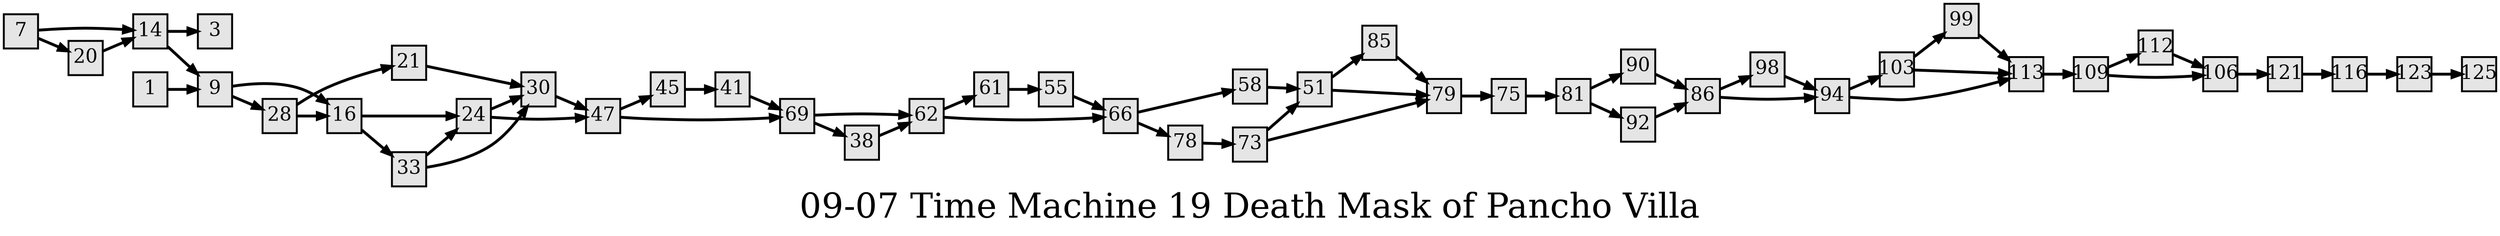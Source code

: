 digraph g{
  graph [ label="09-07 Time Machine 19 Death Mask of Pancho Villa" rankdir=LR, ordering=out, fontsize=36, nodesep="0.35", ranksep="0.45"];
  node  [shape=rect, penwidth=2, fontsize=20, style=filled, fillcolor=grey90, margin="0,0", labelfloat=true, regular=true, fixedsize=true];
  edge  [labelfloat=true, penwidth=3, fontsize=12];
  // ---;
  // group  : Katz;
  // id     :;
  // gbid   :;
  // series :;
  // title  :;
  // author :;
  // credit:;
  // - name : Juliet Way-Henthorne;
  // role : encoder;
  // date : 2017-08-25;
  // - name : Jeremy Douglass;
  // role : editor;
  // date : 2017-10-19;
  // render:;
  // - name   : small;
  // styles : gvStyles-small.txt;
  // engine : dot;
  // comment: >;
  
  // ---;
  
  // From | To | Label;
  
  1 -> 9;
  7 -> 14;
  7 -> 20;
  9 -> 16;
  9 -> 28;
  14 -> 3;
  14 -> 9;
  16 -> 24;
  16 -> 33;
  20 -> 14;
  21 -> 30;
  24 -> 30;
  24 -> 47;
  28 -> 21;
  28 -> 16;
  30 -> 47;
  33 -> 24;
  33 -> 30;
  38 -> 62;
  41 -> 69;
  45 -> 41;
  47 -> 45;
  47 -> 69;
  51 -> 85;
  51 -> 79;
  55 -> 66;
  58 -> 51;
  61 -> 55;
  62 -> 61;
  62 -> 66;
  66 -> 58;
  66 -> 78;
  69 -> 62;
  69 -> 38;
  73 -> 51;
  73 -> 79;
  75 -> 81;
  78 -> 73;
  79 -> 75;
  81 -> 90;
  81 -> 92;
  85 -> 79;
  86 -> 98;
  86 -> 94;
  90 -> 86;
  92 -> 86;
  94 -> 103;
  94 -> 113;
  98 -> 94;
  99 -> 113;
  103 -> 99;
  103 -> 113;
  106 -> 121;
  109 -> 112;
  109 -> 106;
  112 -> 106;
  113 -> 109;
  116 -> 123;
  121 -> 116;
  123 -> 125;
}

